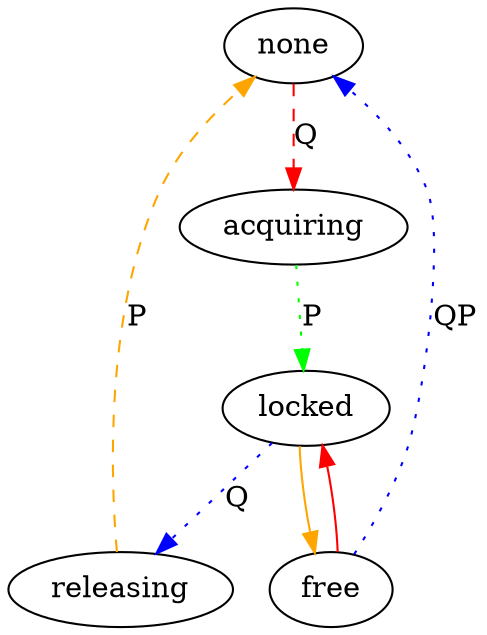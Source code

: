 digraph Client {
	none -> acquiring [color=red, style=dashed, label="Q"];
	acquiring -> locked [color=green, style=dotted, label="P"];
	locked -> releasing [color=blue, style=dotted, label="Q"];
	releasing -> none [color=orange, style=dashed, label="P"];
	free -> none [color=blue, style=dotted, label="QP"];
	locked -> free [color=orange];
	free -> locked [color=red];
}
